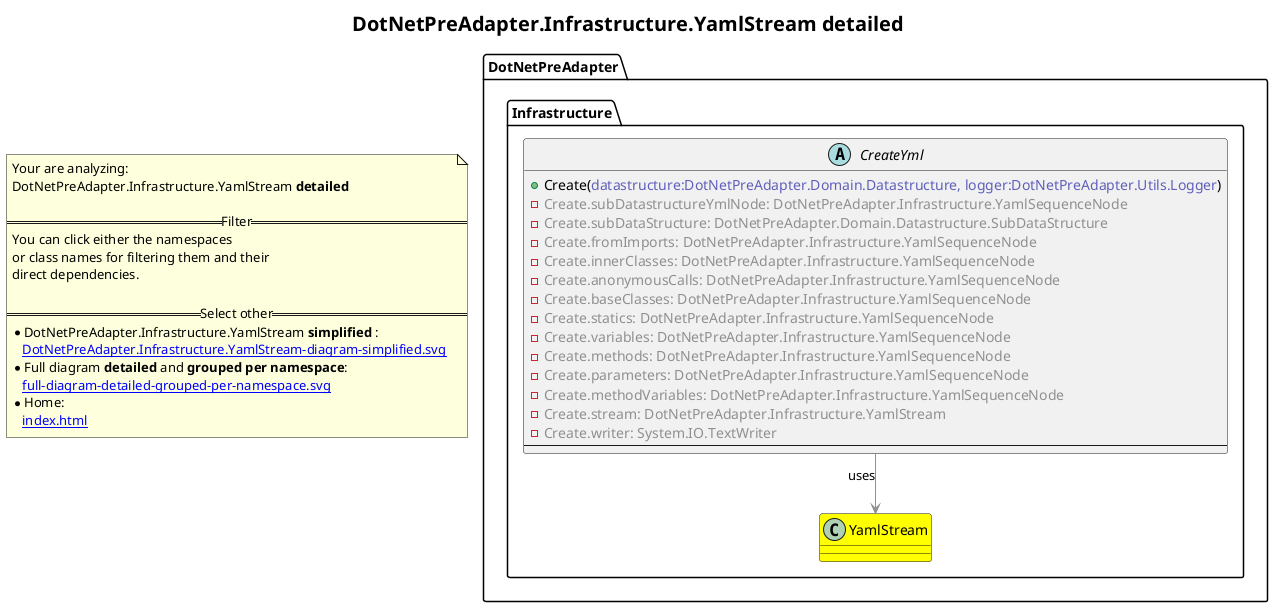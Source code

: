 @startuml
skinparam linetype ortho
title <size:20>DotNetPreAdapter.Infrastructure.YamlStream **detailed** </size>
note "Your are analyzing:\nDotNetPreAdapter.Infrastructure.YamlStream **detailed** \n\n==Filter==\nYou can click either the namespaces \nor class names for filtering them and their\ndirect dependencies.\n\n==Select other==\n* DotNetPreAdapter.Infrastructure.YamlStream **simplified** :\n   [[DotNetPreAdapter.Infrastructure.YamlStream-diagram-simplified.svg]]\n* Full diagram **detailed** and **grouped per namespace**:\n   [[full-diagram-detailed-grouped-per-namespace.svg]]\n* Home:\n   [[index.html]]" as FloatingNote
class DotNetPreAdapter.Infrastructure.YamlStream [[DotNetPreAdapter.Infrastructure.YamlStream-diagram-detailed.svg]] #yellow {
}
  abstract class DotNetPreAdapter.Infrastructure.CreateYml [[DotNetPreAdapter.Infrastructure.CreateYml-diagram-detailed.svg]]  {
    + Create(<font color="6060BB">datastructure:DotNetPreAdapter.Domain.Datastructure, logger:DotNetPreAdapter.Utils.Logger</font>)
    - <font color="909090">Create.subDatastructureYmlNode: DotNetPreAdapter.Infrastructure.YamlSequenceNode</font>
    - <font color="909090">Create.subDataStructure: DotNetPreAdapter.Domain.Datastructure.SubDataStructure</font>
    - <font color="909090">Create.fromImports: DotNetPreAdapter.Infrastructure.YamlSequenceNode</font>
    - <font color="909090">Create.innerClasses: DotNetPreAdapter.Infrastructure.YamlSequenceNode</font>
    - <font color="909090">Create.anonymousCalls: DotNetPreAdapter.Infrastructure.YamlSequenceNode</font>
    - <font color="909090">Create.baseClasses: DotNetPreAdapter.Infrastructure.YamlSequenceNode</font>
    - <font color="909090">Create.statics: DotNetPreAdapter.Infrastructure.YamlSequenceNode</font>
    - <font color="909090">Create.variables: DotNetPreAdapter.Infrastructure.YamlSequenceNode</font>
    - <font color="909090">Create.methods: DotNetPreAdapter.Infrastructure.YamlSequenceNode</font>
    - <font color="909090">Create.parameters: DotNetPreAdapter.Infrastructure.YamlSequenceNode</font>
    - <font color="909090">Create.methodVariables: DotNetPreAdapter.Infrastructure.YamlSequenceNode</font>
    - <font color="909090">Create.stream: DotNetPreAdapter.Infrastructure.YamlStream</font>
    - <font color="909090">Create.writer: System.IO.TextWriter</font>
--
  }
 ' *************************************** 
 ' *************************************** 
 ' *************************************** 
' Class relations extracted from namespace:
' 
' Class relations extracted from namespace:
' DotNetPreAdapter.Infrastructure
DotNetPreAdapter.Infrastructure.CreateYml -[#909090]-> DotNetPreAdapter.Infrastructure.YamlStream  : uses 
@enduml